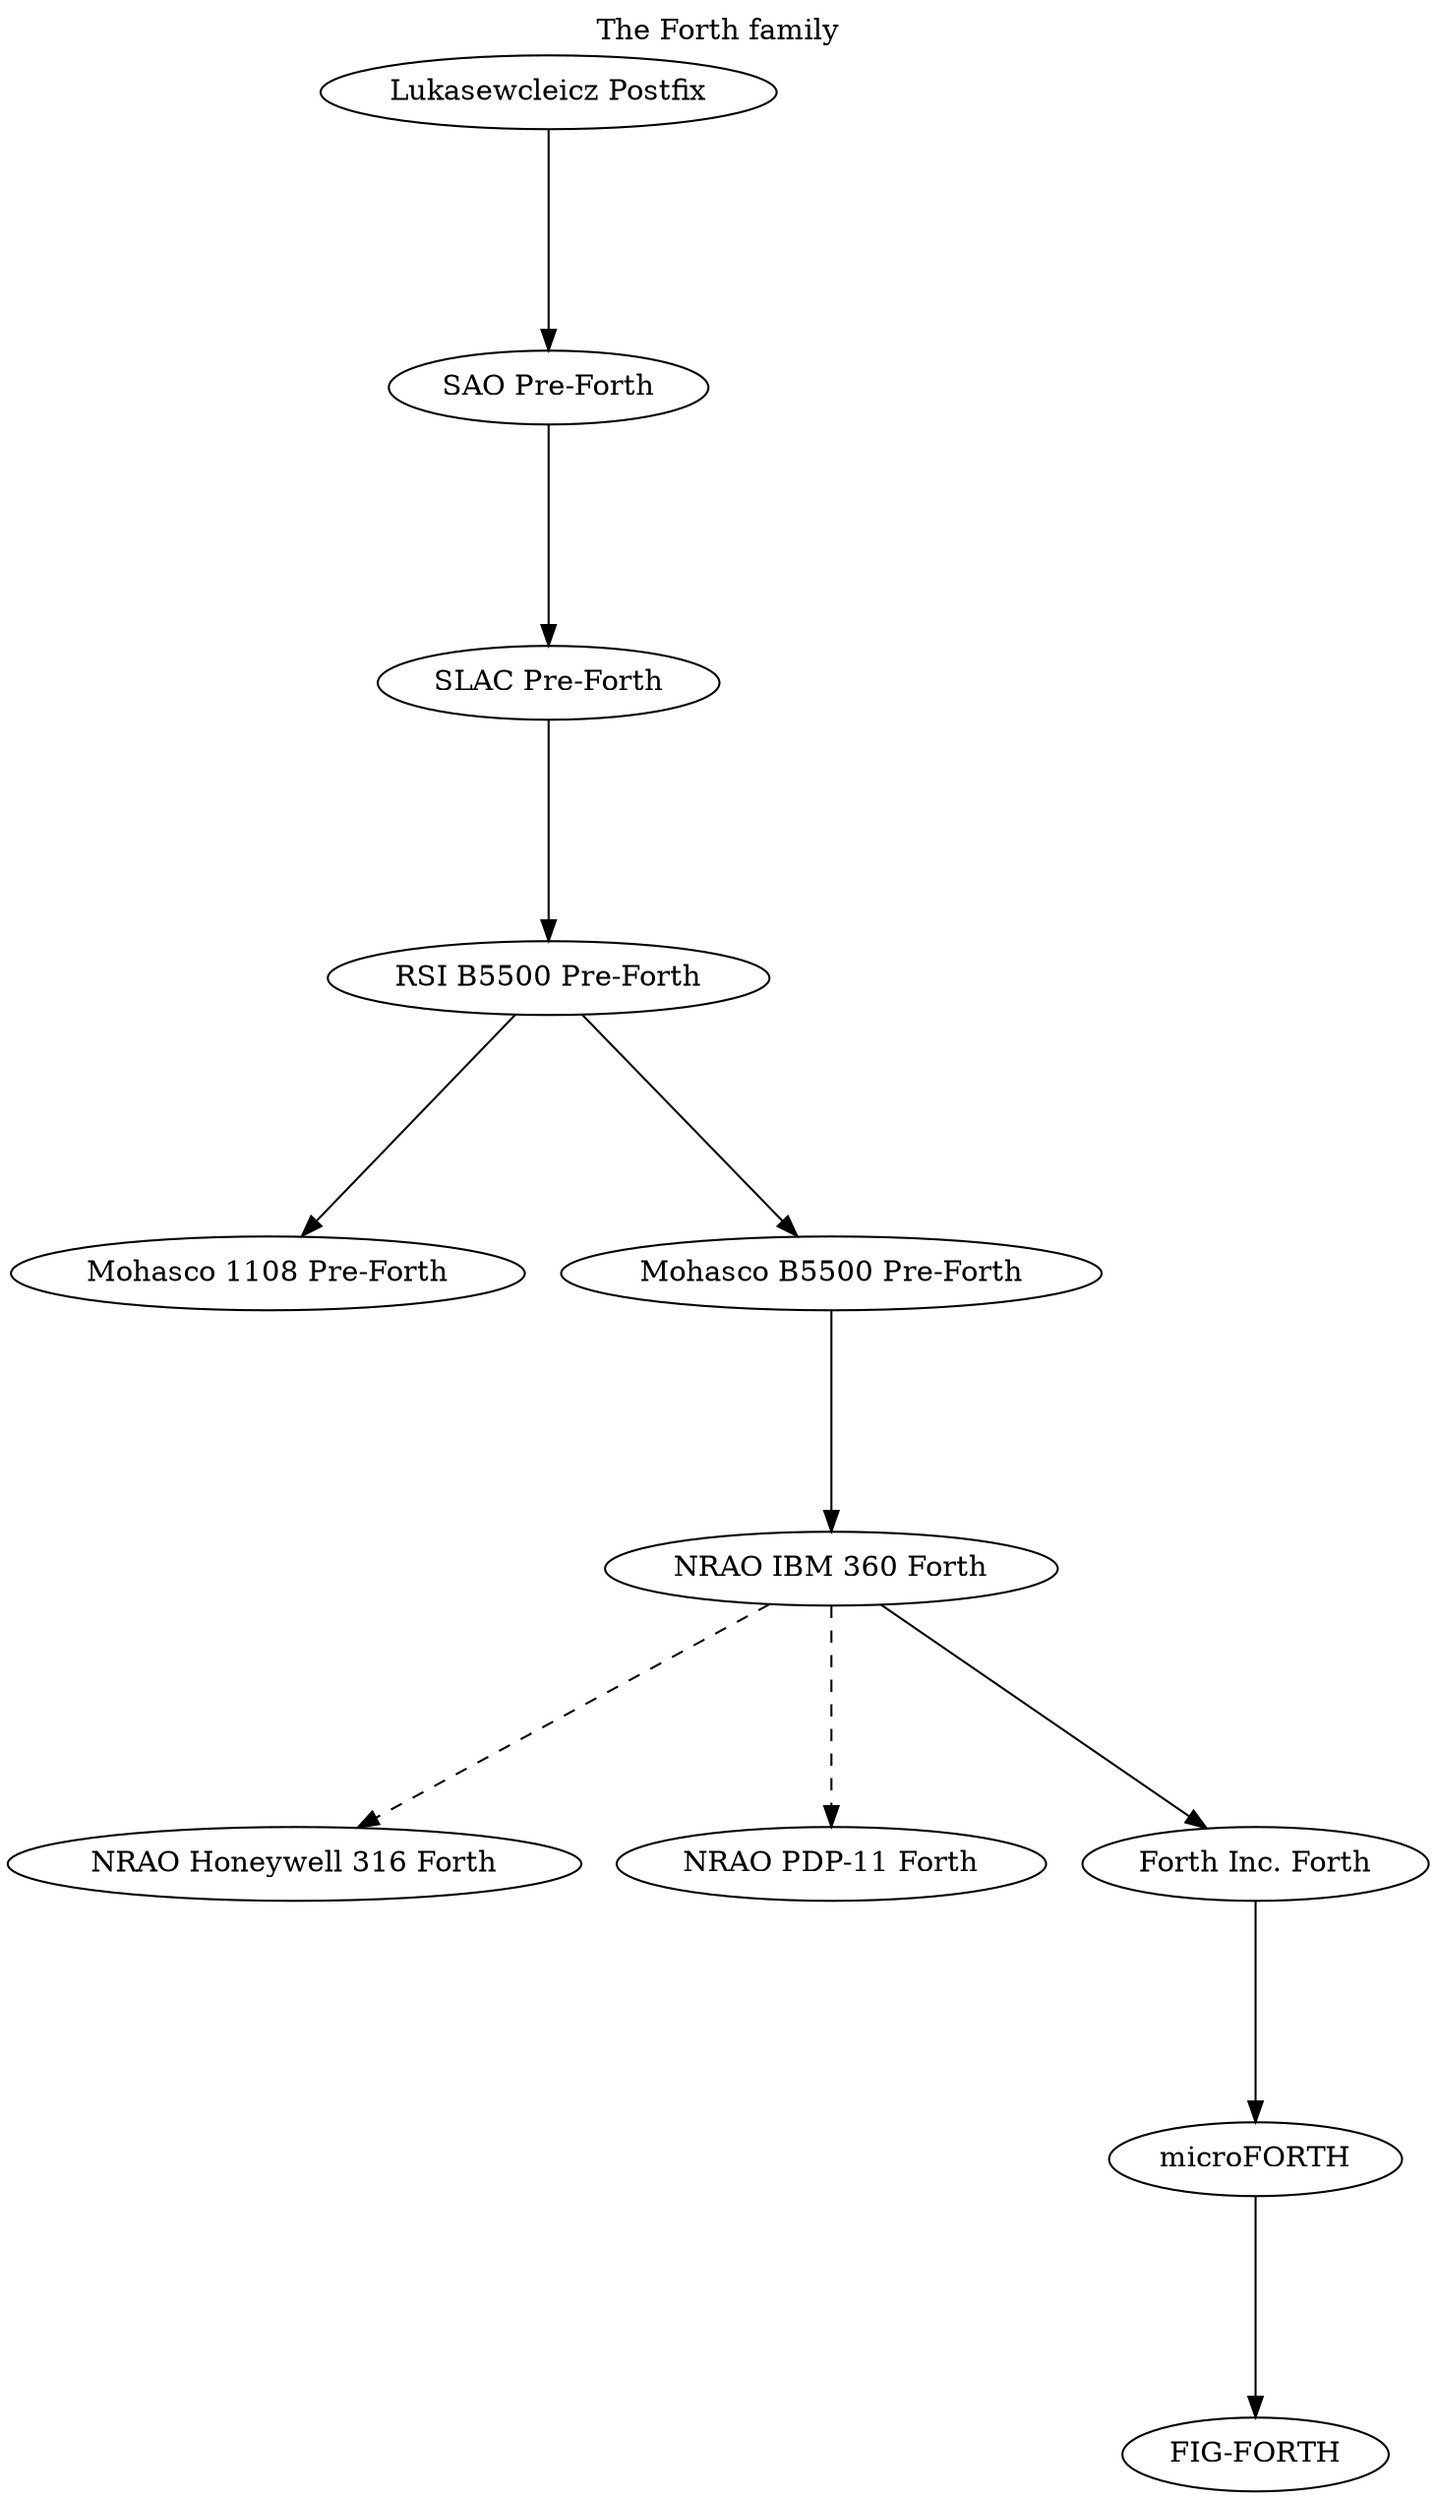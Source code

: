 # -*- graphviz-dot -*-
digraph FP
{
	graph[ranksep=1.5,
	      ratio="expand",
	      concentrate=false,
	      rank=new,
	      constraint=true,
	      label="The Forth family",
	      labelloc=t,
	      splines=true];

	// Entry and exit nodes from/into other languages are doublecircle formatted.
	// Dotted lines represent minor changes from one to another (e.g. renaming).
	// Dashed lines represent an implementation language relationship.
	// Note shapes mean that the language was described in a paper and didn't have a released implementation.
	// Component shapes mean that one is a subsystem of the other
	// Any changes should render on http://www.webgraphviz.com
	// A great lang reference at http://hopl.info/home.prx
	// Another at http://www.forth.org

	"Lukasewcleicz Postfix" -> "SAO Pre-Forth";
	"SAO Pre-Forth" -> "SLAC Pre-Forth";
	"SLAC Pre-Forth" -> "RSI B5500 Pre-Forth";
	"RSI B5500 Pre-Forth" -> "Mohasco 1108 Pre-Forth";
	"RSI B5500 Pre-Forth" -> "Mohasco B5500 Pre-Forth";
	"Mohasco B5500 Pre-Forth" -> "NRAO IBM 360 Forth";
	"NRAO IBM 360 Forth" -> "NRAO Honeywell 316 Forth" [style=dashed];
	"NRAO IBM 360 Forth" -> "NRAO PDP-11 Forth" [style=dashed];
	"NRAO IBM 360 Forth" -> "Forth Inc. Forth";
	"Forth Inc. Forth" -> "microFORTH";
	"microFORTH" -> "FIG-FORTH";
}
